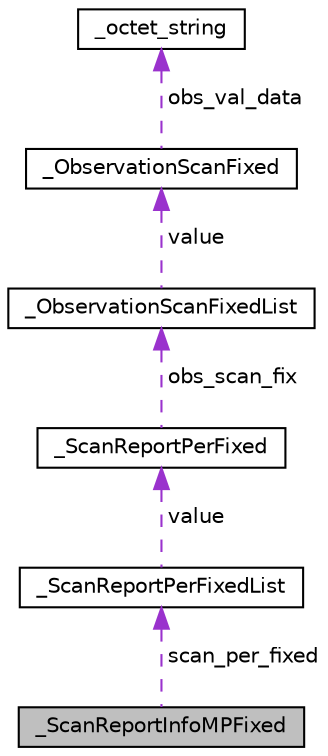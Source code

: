 digraph "_ScanReportInfoMPFixed"
{
  edge [fontname="Helvetica",fontsize="10",labelfontname="Helvetica",labelfontsize="10"];
  node [fontname="Helvetica",fontsize="10",shape=record];
  Node1 [label="_ScanReportInfoMPFixed",height=0.2,width=0.4,color="black", fillcolor="grey75", style="filled", fontcolor="black"];
  Node2 -> Node1 [dir="back",color="darkorchid3",fontsize="10",style="dashed",label=" scan_per_fixed" ,fontname="Helvetica"];
  Node2 [label="_ScanReportPerFixedList",height=0.2,width=0.4,color="black", fillcolor="white", style="filled",URL="$struct___scan_report_per_fixed_list.html"];
  Node3 -> Node2 [dir="back",color="darkorchid3",fontsize="10",style="dashed",label=" value" ,fontname="Helvetica"];
  Node3 [label="_ScanReportPerFixed",height=0.2,width=0.4,color="black", fillcolor="white", style="filled",URL="$struct___scan_report_per_fixed.html"];
  Node4 -> Node3 [dir="back",color="darkorchid3",fontsize="10",style="dashed",label=" obs_scan_fix" ,fontname="Helvetica"];
  Node4 [label="_ObservationScanFixedList",height=0.2,width=0.4,color="black", fillcolor="white", style="filled",URL="$struct___observation_scan_fixed_list.html"];
  Node5 -> Node4 [dir="back",color="darkorchid3",fontsize="10",style="dashed",label=" value" ,fontname="Helvetica"];
  Node5 [label="_ObservationScanFixed",height=0.2,width=0.4,color="black", fillcolor="white", style="filled",URL="$struct___observation_scan_fixed.html"];
  Node6 -> Node5 [dir="back",color="darkorchid3",fontsize="10",style="dashed",label=" obs_val_data" ,fontname="Helvetica"];
  Node6 [label="_octet_string",height=0.2,width=0.4,color="black", fillcolor="white", style="filled",URL="$struct__octet__string.html"];
}
